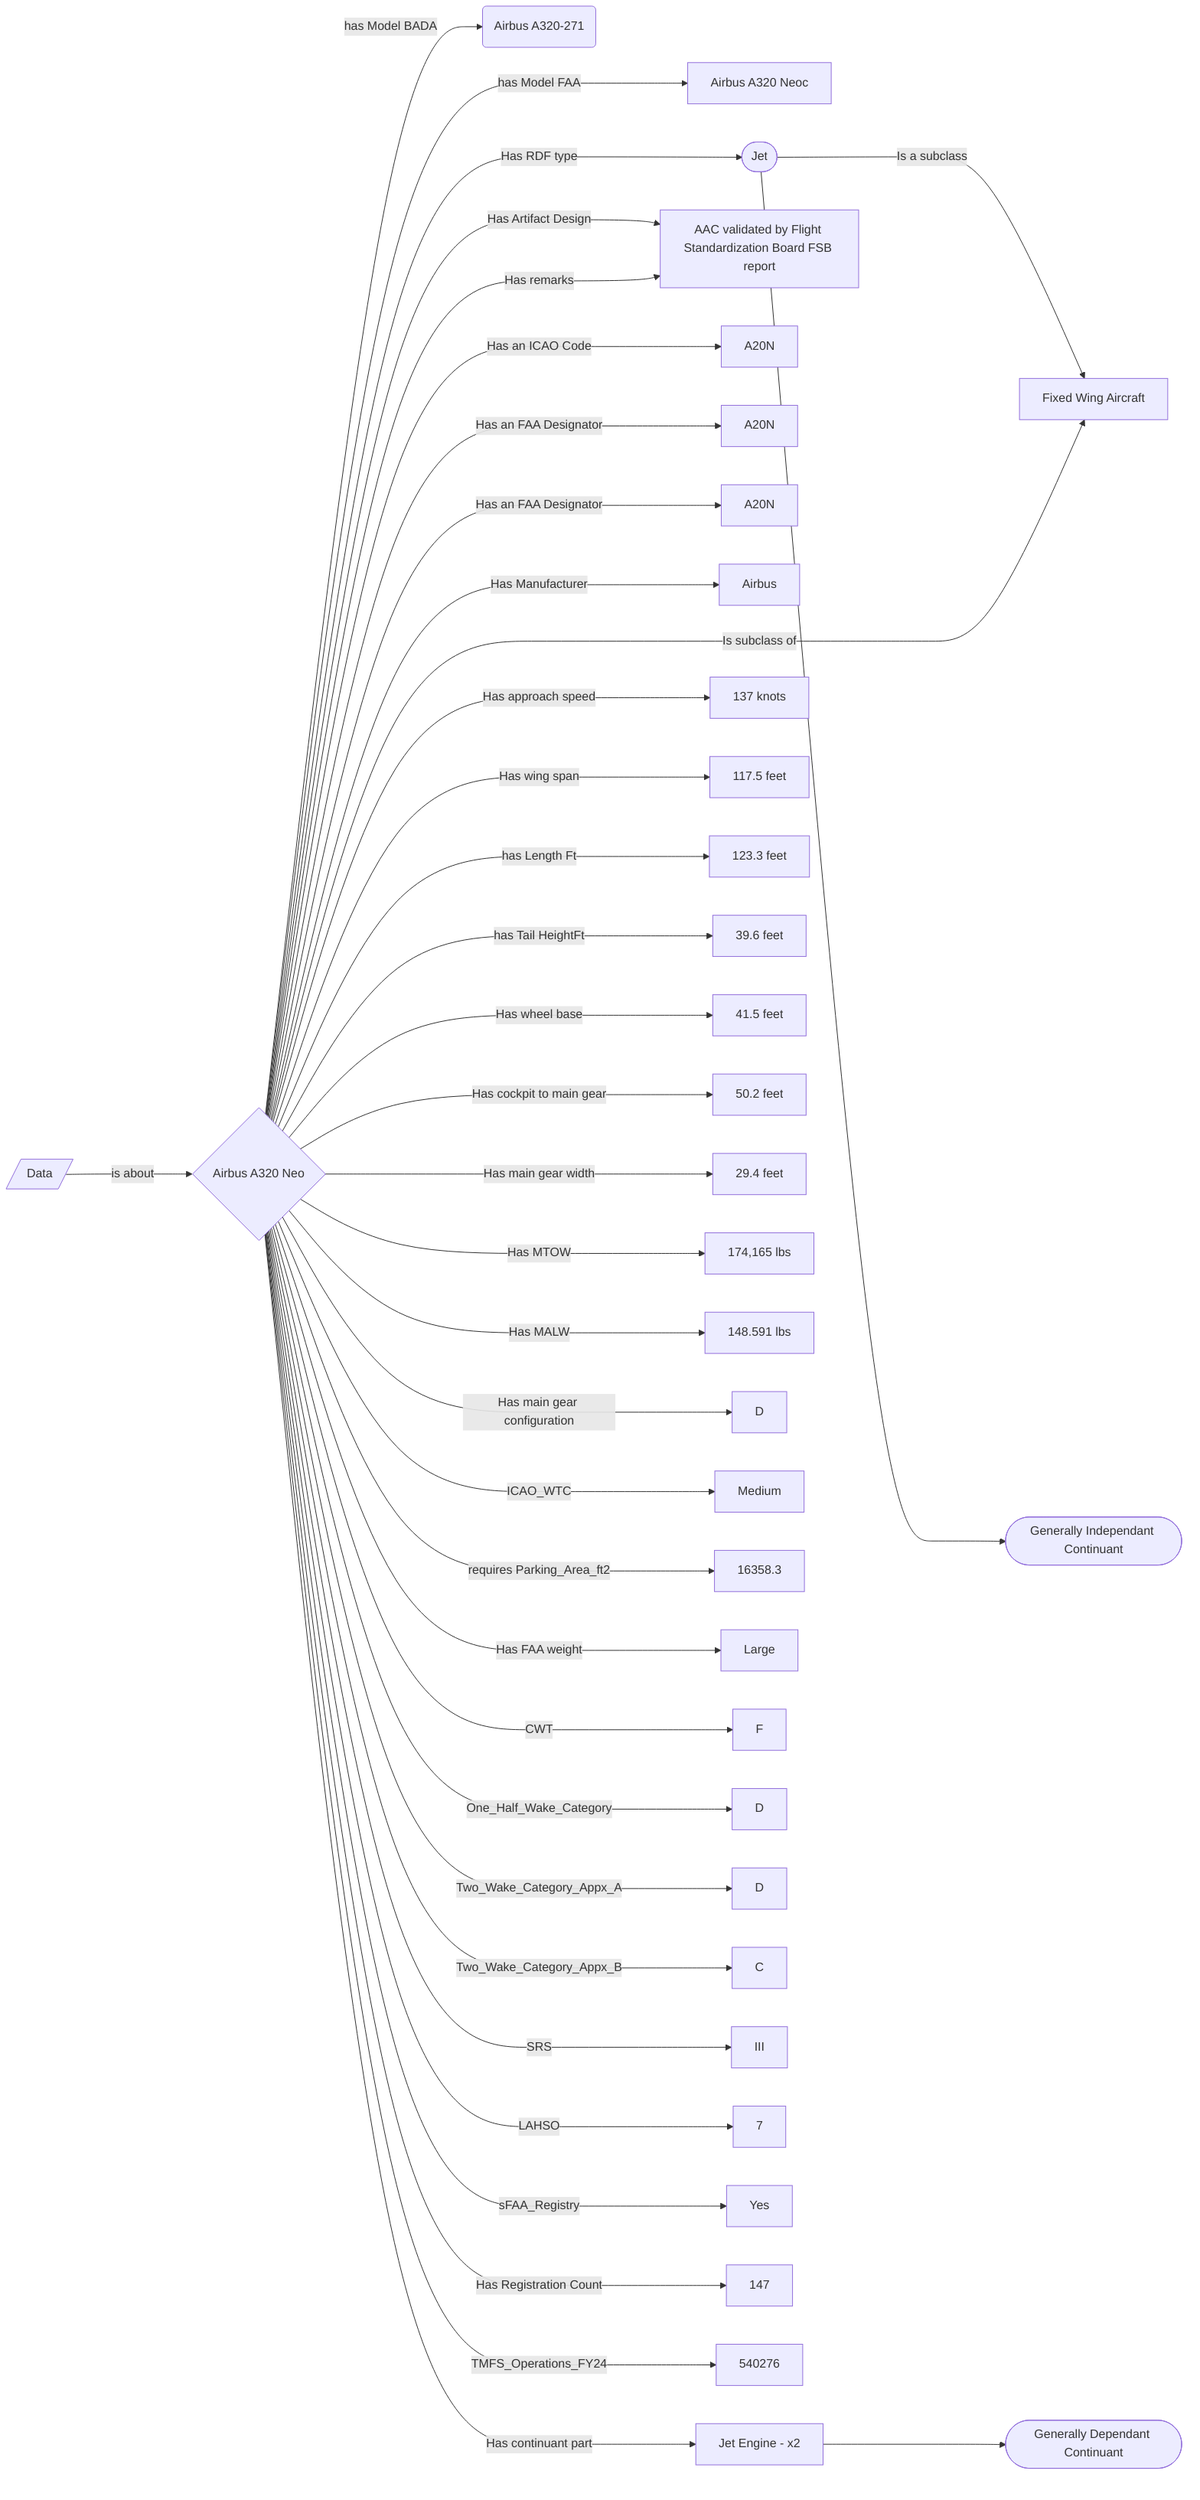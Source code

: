 flowchart LR
    A{Airbus A320 Neo} -->|has Model BADA| B(Airbus A320-271)
    A--->|has Model FAA|ii[Airbus A320 Neoc]
    A ---> |Has RDF type|C([Jet])
    A--->|Has Artifact Design|hh[Aircraft]
    C--->|Is a subclass|W{Aircraft}
    C--->G([Generally Independant Continuant])
    A --->|Has an ICAO Code| D[A20N]
    A --->|Has an FAA Designator| E[A20N]
    A --->|Has an FAA Designator| F[A20N]
    A --->|Has Manufacturer| H[Airbus]
    A --->|Has continuant part| I[Jet Engine - x2]
    I--->J([Generally Dependant Continuant])
    A--->|Has approach speed|K[137 knots]
    A--->|Has wing span|L[117.5 feet]
    A--->|has Length Ft|M[123.3 feet]
    A--->|has Tail HeightFt|N[39.6 feet]
    A--->|Has wheel base|O[41.5 feet]
    A--->|Has cockpit to main gear|P[50.2 feet]
    A--->|Has main gear width|Q[29.4 feet]
    A--->|Has MTOW|R[174,165 lbs]
    A--->|Has MALW|S[148.591 lbs]
    A--->|Has main gear configuration|T[D]
    A--->|ICAO_WTC|U[Medium]
    A--->|requires Parking_Area_ft2|V[16358.3]
    A--->|Is subclass of|W[Fixed Wing Aircraft]
    A--->|Has FAA weight|X[Large]
    A--->|CWT|Y[F]
    A--->|One_Half_Wake_Category|Z[D]
    A--->|Two_Wake_Category_Appx_A|aa[D]
    A--->|Two_Wake_Category_Appx_B|bb[C]
    A--->|SRS|cc[III]
    A--->|LAHSO|dd[7]
    A--->|sFAA_Registry|ee[Yes]
    A--->|Has Registration Count|ff[147]
    A--->|TMFS_Operations_FY24|gg[540276]
    jj[/Data/]--->|is about|A
    A--->|Has remarks|hh[AAC validated by Flight Standardization Board FSB report]